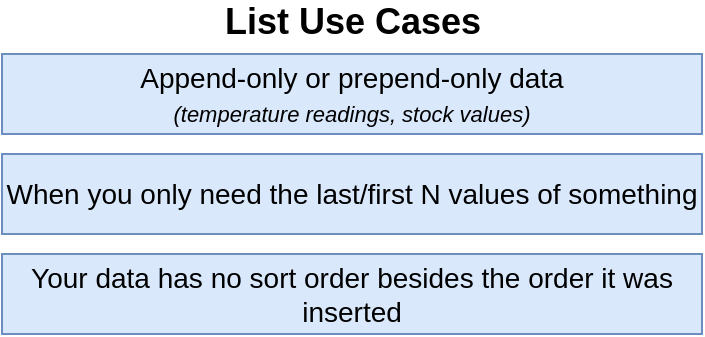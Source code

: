 <mxfile version="26.1.1" pages="11">
  <diagram id="LGo__eMA0ZqHdpPLlV3n" name="01 - use">
    <mxGraphModel dx="394" dy="243" grid="1" gridSize="10" guides="1" tooltips="1" connect="1" arrows="1" fold="1" page="1" pageScale="1" pageWidth="1920" pageHeight="1200" math="0" shadow="0">
      <root>
        <mxCell id="0" />
        <mxCell id="1" parent="0" />
        <mxCell id="iYs6-xR08C2GCvpErkp2-1" value="Append-only or prepend-only data &lt;br&gt;&lt;i&gt;&lt;font style=&quot;font-size: 11px&quot;&gt;(temperature readings, stock values)&lt;/font&gt;&lt;/i&gt;" style="rounded=0;whiteSpace=wrap;html=1;fontSize=14;fillColor=#dae8fc;strokeColor=#6c8ebf;" vertex="1" parent="1">
          <mxGeometry x="690" y="410" width="350" height="40" as="geometry" />
        </mxCell>
        <mxCell id="iYs6-xR08C2GCvpErkp2-2" value="List Use Cases" style="text;html=1;strokeColor=none;fillColor=none;align=center;verticalAlign=middle;whiteSpace=wrap;rounded=0;fontStyle=1;fontSize=18;" vertex="1" parent="1">
          <mxGeometry x="772.5" y="384" width="185" height="20" as="geometry" />
        </mxCell>
        <mxCell id="iYs6-xR08C2GCvpErkp2-3" value="When you only need the last/first N values of something" style="rounded=0;whiteSpace=wrap;html=1;fontSize=14;fillColor=#dae8fc;strokeColor=#6c8ebf;" vertex="1" parent="1">
          <mxGeometry x="690" y="460" width="350" height="40" as="geometry" />
        </mxCell>
        <mxCell id="iYs6-xR08C2GCvpErkp2-4" value="Your data has no sort order besides the order it was inserted" style="rounded=0;whiteSpace=wrap;html=1;fontSize=14;fillColor=#dae8fc;strokeColor=#6c8ebf;" vertex="1" parent="1">
          <mxGeometry x="690" y="510" width="350" height="40" as="geometry" />
        </mxCell>
      </root>
    </mxGraphModel>
  </diagram>
  <diagram name="02 - use" id="zG7-75KoNKosYHQ87K3F">
    <mxGraphModel dx="418" dy="258" grid="1" gridSize="10" guides="1" tooltips="1" connect="1" arrows="1" fold="1" page="1" pageScale="1" pageWidth="1920" pageHeight="1200" math="0" shadow="0">
      <root>
        <mxCell id="9QiqP3JAuwcAWzraXRwE-0" />
        <mxCell id="9QiqP3JAuwcAWzraXRwE-1" parent="9QiqP3JAuwcAWzraXRwE-0" />
        <mxCell id="9QiqP3JAuwcAWzraXRwE-2" value="You need to apply some filtering criteria" style="rounded=0;whiteSpace=wrap;html=1;fontSize=14;fillColor=#fff2cc;strokeColor=#d6b656;" vertex="1" parent="9QiqP3JAuwcAWzraXRwE-1">
          <mxGeometry x="690" y="410" width="350" height="40" as="geometry" />
        </mxCell>
        <mxCell id="9QiqP3JAuwcAWzraXRwE-3" value="Don&#39;t use lists if you have many items AND..." style="text;html=1;strokeColor=none;fillColor=none;align=center;verticalAlign=middle;whiteSpace=wrap;rounded=0;fontStyle=1;fontSize=18;" vertex="1" parent="9QiqP3JAuwcAWzraXRwE-1">
          <mxGeometry x="751.25" y="373" width="227.5" height="20" as="geometry" />
        </mxCell>
        <mxCell id="9QiqP3JAuwcAWzraXRwE-4" value="Your data is sorted by some attribute" style="rounded=0;whiteSpace=wrap;html=1;fontSize=14;fillColor=#fff2cc;strokeColor=#d6b656;" vertex="1" parent="9QiqP3JAuwcAWzraXRwE-1">
          <mxGeometry x="690" y="460" width="350" height="40" as="geometry" />
        </mxCell>
      </root>
    </mxGraphModel>
  </diagram>
  <diagram id="refRmUV7r5mQuordnTNv" name="03 - tips">
    <mxGraphModel dx="1434" dy="780" grid="1" gridSize="10" guides="1" tooltips="1" connect="1" arrows="1" fold="1" page="1" pageScale="1" pageWidth="1920" pageHeight="1200" math="0" shadow="0">
      <root>
        <mxCell id="6mZnDqx2jlm0-w7kUcI3-0" />
        <mxCell id="6mZnDqx2jlm0-w7kUcI3-1" parent="6mZnDqx2jlm0-w7kUcI3-0" />
        <mxCell id="6mZnDqx2jlm0-w7kUcI3-7" value="Redis" style="rounded=0;whiteSpace=wrap;html=1;shadow=1;fontSize=14;align=center;fillColor=#dae8fc;strokeColor=#6c8ebf;" parent="6mZnDqx2jlm0-w7kUcI3-1" vertex="1">
          <mxGeometry x="840" y="380" width="240" height="20" as="geometry" />
        </mxCell>
        <mxCell id="6mZnDqx2jlm0-w7kUcI3-8" value="" style="rounded=0;whiteSpace=wrap;html=1;shadow=1;fontSize=14;align=center;fillColor=#dae8fc;strokeColor=#6c8ebf;" parent="6mZnDqx2jlm0-w7kUcI3-1" vertex="1">
          <mxGeometry x="840" y="400" width="240" height="230" as="geometry" />
        </mxCell>
        <mxCell id="6mZnDqx2jlm0-w7kUcI3-9" style="edgeStyle=orthogonalEdgeStyle;rounded=0;orthogonalLoop=1;jettySize=auto;html=1;exitX=1;exitY=0.5;exitDx=0;exitDy=0;fontSize=11;" parent="6mZnDqx2jlm0-w7kUcI3-1" source="6mZnDqx2jlm0-w7kUcI3-10" edge="1">
          <mxGeometry relative="1" as="geometry">
            <mxPoint x="930.0" y="434.984" as="targetPoint" />
          </mxGeometry>
        </mxCell>
        <mxCell id="6mZnDqx2jlm0-w7kUcI3-10" value="reviews" style="rounded=0;whiteSpace=wrap;html=1;fontSize=9;" parent="6mZnDqx2jlm0-w7kUcI3-1" vertex="1">
          <mxGeometry x="850" y="425" width="60" height="20" as="geometry" />
        </mxCell>
        <mxCell id="6mZnDqx2jlm0-w7kUcI3-11" value="" style="rounded=0;whiteSpace=wrap;html=1;fontSize=9;align=center;fontStyle=2;fillColor=#f5f5f5;strokeColor=#666666;fontColor=#333333;" parent="6mZnDqx2jlm0-w7kUcI3-1" vertex="1">
          <mxGeometry x="930" y="425" width="140" height="45" as="geometry" />
        </mxCell>
        <mxCell id="6mZnDqx2jlm0-w7kUcI3-14" value="List" style="rounded=0;whiteSpace=wrap;html=1;fillColor=#ffe6cc;strokeColor=#d79b00;fontStyle=2;fontSize=8;" parent="6mZnDqx2jlm0-w7kUcI3-1" vertex="1">
          <mxGeometry x="930" y="410" width="140" height="15" as="geometry" />
        </mxCell>
        <mxCell id="6mZnDqx2jlm0-w7kUcI3-22" value="a1" style="rounded=0;whiteSpace=wrap;html=1;fontSize=7;fillColor=#fff2cc;strokeColor=#d6b656;" parent="6mZnDqx2jlm0-w7kUcI3-1" vertex="1">
          <mxGeometry x="1030" y="435" width="25" height="25" as="geometry" />
        </mxCell>
        <mxCell id="6mZnDqx2jlm0-w7kUcI3-25" value="b2" style="rounded=0;whiteSpace=wrap;html=1;fontSize=7;fillColor=#fff2cc;strokeColor=#d6b656;" parent="6mZnDqx2jlm0-w7kUcI3-1" vertex="1">
          <mxGeometry x="1004" y="435" width="25" height="25" as="geometry" />
        </mxCell>
        <mxCell id="6mZnDqx2jlm0-w7kUcI3-31" style="edgeStyle=orthogonalEdgeStyle;rounded=0;orthogonalLoop=1;jettySize=auto;html=1;exitX=1;exitY=0.5;exitDx=0;exitDy=0;fontSize=11;" parent="6mZnDqx2jlm0-w7kUcI3-1" source="6mZnDqx2jlm0-w7kUcI3-32" edge="1">
          <mxGeometry relative="1" as="geometry">
            <mxPoint x="910.0" y="514.984" as="targetPoint" />
          </mxGeometry>
        </mxCell>
        <mxCell id="6mZnDqx2jlm0-w7kUcI3-32" value="books:a1" style="rounded=0;whiteSpace=wrap;html=1;fontSize=7;" parent="6mZnDqx2jlm0-w7kUcI3-1" vertex="1">
          <mxGeometry x="850" y="505" width="40" height="20" as="geometry" />
        </mxCell>
        <mxCell id="6mZnDqx2jlm0-w7kUcI3-33" value="key" style="rounded=0;whiteSpace=wrap;html=1;fontSize=9;align=center;fontStyle=2;fillColor=#f5f5f5;strokeColor=#666666;fontColor=#333333;" parent="6mZnDqx2jlm0-w7kUcI3-1" vertex="1">
          <mxGeometry x="910" y="505" width="40" height="15" as="geometry" />
        </mxCell>
        <mxCell id="6mZnDqx2jlm0-w7kUcI3-34" value="value" style="rounded=0;whiteSpace=wrap;html=1;fontSize=9;align=center;fontStyle=2;fillColor=#f5f5f5;strokeColor=#666666;fontColor=#333333;" parent="6mZnDqx2jlm0-w7kUcI3-1" vertex="1">
          <mxGeometry x="950" y="505" width="60" height="15" as="geometry" />
        </mxCell>
        <mxCell id="6mZnDqx2jlm0-w7kUcI3-37" value="title" style="rounded=0;whiteSpace=wrap;html=1;fontSize=8;" parent="6mZnDqx2jlm0-w7kUcI3-1" vertex="1">
          <mxGeometry x="910" y="520" width="40" height="25" as="geometry" />
        </mxCell>
        <mxCell id="6mZnDqx2jlm0-w7kUcI3-38" value="Good Book" style="rounded=0;whiteSpace=wrap;html=1;fontSize=10;" parent="6mZnDqx2jlm0-w7kUcI3-1" vertex="1">
          <mxGeometry x="950" y="520" width="60" height="25" as="geometry" />
        </mxCell>
        <mxCell id="6mZnDqx2jlm0-w7kUcI3-39" style="edgeStyle=orthogonalEdgeStyle;rounded=0;orthogonalLoop=1;jettySize=auto;html=1;exitX=1;exitY=0.5;exitDx=0;exitDy=0;fontSize=11;" parent="6mZnDqx2jlm0-w7kUcI3-1" source="6mZnDqx2jlm0-w7kUcI3-40" edge="1">
          <mxGeometry relative="1" as="geometry">
            <mxPoint x="910.0" y="584.984" as="targetPoint" />
          </mxGeometry>
        </mxCell>
        <mxCell id="6mZnDqx2jlm0-w7kUcI3-40" value="books:b2" style="rounded=0;whiteSpace=wrap;html=1;fontSize=7;" parent="6mZnDqx2jlm0-w7kUcI3-1" vertex="1">
          <mxGeometry x="850" y="575" width="40" height="20" as="geometry" />
        </mxCell>
        <mxCell id="6mZnDqx2jlm0-w7kUcI3-41" value="key" style="rounded=0;whiteSpace=wrap;html=1;fontSize=9;align=center;fontStyle=2;fillColor=#f5f5f5;strokeColor=#666666;fontColor=#333333;" parent="6mZnDqx2jlm0-w7kUcI3-1" vertex="1">
          <mxGeometry x="910" y="575" width="40" height="15" as="geometry" />
        </mxCell>
        <mxCell id="6mZnDqx2jlm0-w7kUcI3-42" value="value" style="rounded=0;whiteSpace=wrap;html=1;fontSize=9;align=center;fontStyle=2;fillColor=#f5f5f5;strokeColor=#666666;fontColor=#333333;" parent="6mZnDqx2jlm0-w7kUcI3-1" vertex="1">
          <mxGeometry x="950" y="575" width="60" height="15" as="geometry" />
        </mxCell>
        <mxCell id="6mZnDqx2jlm0-w7kUcI3-45" value="title" style="rounded=0;whiteSpace=wrap;html=1;fontSize=8;" parent="6mZnDqx2jlm0-w7kUcI3-1" vertex="1">
          <mxGeometry x="910" y="590" width="40" height="25" as="geometry" />
        </mxCell>
        <mxCell id="6mZnDqx2jlm0-w7kUcI3-46" value="Bad Book" style="rounded=0;whiteSpace=wrap;html=1;fontSize=10;" parent="6mZnDqx2jlm0-w7kUcI3-1" vertex="1">
          <mxGeometry x="950" y="590" width="60" height="25" as="geometry" />
        </mxCell>
        <mxCell id="6mZnDqx2jlm0-w7kUcI3-47" value="Hash" style="rounded=0;whiteSpace=wrap;html=1;fillColor=#ffe6cc;strokeColor=#d79b00;fontStyle=2;fontSize=8;" parent="6mZnDqx2jlm0-w7kUcI3-1" vertex="1">
          <mxGeometry x="910" y="490" width="100" height="15" as="geometry" />
        </mxCell>
        <mxCell id="6mZnDqx2jlm0-w7kUcI3-48" value="Hash" style="rounded=0;whiteSpace=wrap;html=1;fillColor=#ffe6cc;strokeColor=#d79b00;fontStyle=2;fontSize=8;" parent="6mZnDqx2jlm0-w7kUcI3-1" vertex="1">
          <mxGeometry x="910" y="560" width="100" height="15" as="geometry" />
        </mxCell>
        <mxCell id="6mZnDqx2jlm0-w7kUcI3-49" value="Need to get the titles of the 2 most recently reviewed books" style="rounded=0;whiteSpace=wrap;html=1;fontSize=13;fillColor=#f8cecc;strokeColor=#b85450;" parent="6mZnDqx2jlm0-w7kUcI3-1" vertex="1">
          <mxGeometry x="1100" y="465" width="180" height="80" as="geometry" />
        </mxCell>
        <mxCell id="6mZnDqx2jlm0-w7kUcI3-50" value="Book Reviewing Platform" style="rounded=0;whiteSpace=wrap;html=1;fontSize=13;fillColor=#f8cecc;strokeColor=#b85450;fontStyle=3" parent="6mZnDqx2jlm0-w7kUcI3-1" vertex="1">
          <mxGeometry x="1100" y="445" width="180" height="20" as="geometry" />
        </mxCell>
        <mxCell id="vBgpjcaGXz14p2oR5thF-0" value="qm5" style="rounded=0;whiteSpace=wrap;html=1;fontSize=7;" vertex="1" parent="6mZnDqx2jlm0-w7kUcI3-1">
          <mxGeometry x="979" y="435" width="25" height="25" as="geometry" />
        </mxCell>
        <mxCell id="vBgpjcaGXz14p2oR5thF-1" value="ja9" style="rounded=0;whiteSpace=wrap;html=1;fontSize=7;" vertex="1" parent="6mZnDqx2jlm0-w7kUcI3-1">
          <mxGeometry x="953" y="435" width="25" height="25" as="geometry" />
        </mxCell>
      </root>
    </mxGraphModel>
  </diagram>
  <diagram name="04 - temps" id="xKuvbsP5he7IBmMTDVnw">
    <mxGraphModel dx="440" dy="271" grid="1" gridSize="10" guides="1" tooltips="1" connect="1" arrows="1" fold="1" page="1" pageScale="1" pageWidth="1920" pageHeight="1200" math="0" shadow="0">
      <root>
        <mxCell id="F9VueijCPZA_dbqAzhyk-0" />
        <mxCell id="F9VueijCPZA_dbqAzhyk-1" parent="F9VueijCPZA_dbqAzhyk-0" />
        <mxCell id="F9VueijCPZA_dbqAzhyk-27" value="Record the temperature, but the time between readings is variable" style="rounded=0;whiteSpace=wrap;html=1;fontSize=13;fillColor=#f8cecc;strokeColor=#b85450;" vertex="1" parent="F9VueijCPZA_dbqAzhyk-1">
          <mxGeometry x="950" y="540" width="180" height="80" as="geometry" />
        </mxCell>
        <mxCell id="F9VueijCPZA_dbqAzhyk-28" value="Temperature Station" style="rounded=0;whiteSpace=wrap;html=1;fontSize=13;fillColor=#f8cecc;strokeColor=#b85450;fontStyle=3" vertex="1" parent="F9VueijCPZA_dbqAzhyk-1">
          <mxGeometry x="950" y="520" width="180" height="20" as="geometry" />
        </mxCell>
        <mxCell id="F9VueijCPZA_dbqAzhyk-29" value="Redis" style="rounded=0;whiteSpace=wrap;html=1;shadow=1;fontSize=14;align=center;fillColor=#dae8fc;strokeColor=#6c8ebf;" vertex="1" parent="F9VueijCPZA_dbqAzhyk-1">
          <mxGeometry x="840" y="390" width="400" height="20" as="geometry" />
        </mxCell>
        <mxCell id="F9VueijCPZA_dbqAzhyk-30" value="" style="rounded=0;whiteSpace=wrap;html=1;shadow=1;fontSize=14;align=center;fillColor=#dae8fc;strokeColor=#6c8ebf;" vertex="1" parent="F9VueijCPZA_dbqAzhyk-1">
          <mxGeometry x="840" y="410" width="400" height="90" as="geometry" />
        </mxCell>
        <mxCell id="F9VueijCPZA_dbqAzhyk-31" style="edgeStyle=orthogonalEdgeStyle;rounded=0;orthogonalLoop=1;jettySize=auto;html=1;exitX=1;exitY=0.5;exitDx=0;exitDy=0;fontSize=11;" edge="1" parent="F9VueijCPZA_dbqAzhyk-1" source="F9VueijCPZA_dbqAzhyk-32">
          <mxGeometry relative="1" as="geometry">
            <mxPoint x="910.0" y="444.984" as="targetPoint" />
          </mxGeometry>
        </mxCell>
        <mxCell id="F9VueijCPZA_dbqAzhyk-32" value="temps" style="rounded=0;whiteSpace=wrap;html=1;fontSize=9;" vertex="1" parent="F9VueijCPZA_dbqAzhyk-1">
          <mxGeometry x="850" y="435" width="40" height="20" as="geometry" />
        </mxCell>
        <mxCell id="F9VueijCPZA_dbqAzhyk-33" value="" style="rounded=0;whiteSpace=wrap;html=1;fontSize=9;align=center;fontStyle=2;fillColor=#f5f5f5;strokeColor=#666666;fontColor=#333333;" vertex="1" parent="F9VueijCPZA_dbqAzhyk-1">
          <mxGeometry x="910" y="435" width="320" height="55" as="geometry" />
        </mxCell>
        <mxCell id="F9VueijCPZA_dbqAzhyk-35" value="25" style="rounded=0;whiteSpace=wrap;html=1;fontSize=9;" vertex="1" parent="F9VueijCPZA_dbqAzhyk-1">
          <mxGeometry x="920" y="445" width="40" height="25" as="geometry" />
        </mxCell>
        <mxCell id="F9VueijCPZA_dbqAzhyk-36" value="List" style="rounded=0;whiteSpace=wrap;html=1;fillColor=#ffe6cc;strokeColor=#d79b00;fontStyle=2;fontSize=8;" vertex="1" parent="F9VueijCPZA_dbqAzhyk-1">
          <mxGeometry x="910" y="420" width="320" height="15" as="geometry" />
        </mxCell>
        <mxCell id="F9VueijCPZA_dbqAzhyk-39" value="21" style="rounded=0;whiteSpace=wrap;html=1;fontSize=9;" vertex="1" parent="F9VueijCPZA_dbqAzhyk-1">
          <mxGeometry x="985" y="445" width="40" height="25" as="geometry" />
        </mxCell>
        <mxCell id="F9VueijCPZA_dbqAzhyk-42" value="23" style="rounded=0;whiteSpace=wrap;html=1;fontSize=9;" vertex="1" parent="F9VueijCPZA_dbqAzhyk-1">
          <mxGeometry x="1050" y="445" width="40" height="25" as="geometry" />
        </mxCell>
        <mxCell id="F9VueijCPZA_dbqAzhyk-44" value="26" style="rounded=0;whiteSpace=wrap;html=1;fontSize=9;" vertex="1" parent="F9VueijCPZA_dbqAzhyk-1">
          <mxGeometry x="1180" y="445" width="40" height="25" as="geometry" />
        </mxCell>
        <mxCell id="F9VueijCPZA_dbqAzhyk-47" value="24" style="rounded=0;whiteSpace=wrap;html=1;fontSize=9;" vertex="1" parent="F9VueijCPZA_dbqAzhyk-1">
          <mxGeometry x="1115" y="445" width="40" height="25" as="geometry" />
        </mxCell>
        <mxCell id="F9VueijCPZA_dbqAzhyk-48" value="&lt;i style=&quot;font-size: 7px&quot;&gt;4AM&lt;/i&gt;" style="text;html=1;strokeColor=none;fillColor=none;align=center;verticalAlign=middle;whiteSpace=wrap;rounded=0;fontSize=7;" vertex="1" parent="F9VueijCPZA_dbqAzhyk-1">
          <mxGeometry x="1180" y="470" width="40" height="20" as="geometry" />
        </mxCell>
        <mxCell id="F9VueijCPZA_dbqAzhyk-49" value="&lt;i style=&quot;font-size: 7px&quot;&gt;8AM&lt;/i&gt;" style="text;html=1;strokeColor=none;fillColor=none;align=center;verticalAlign=middle;whiteSpace=wrap;rounded=0;fontSize=7;" vertex="1" parent="F9VueijCPZA_dbqAzhyk-1">
          <mxGeometry x="1115" y="470" width="40" height="20" as="geometry" />
        </mxCell>
        <mxCell id="F9VueijCPZA_dbqAzhyk-50" value="&lt;i&gt;11AM&lt;/i&gt;" style="text;html=1;strokeColor=none;fillColor=none;align=center;verticalAlign=middle;whiteSpace=wrap;rounded=0;fontSize=7;" vertex="1" parent="F9VueijCPZA_dbqAzhyk-1">
          <mxGeometry x="1050" y="470" width="40" height="20" as="geometry" />
        </mxCell>
        <mxCell id="F9VueijCPZA_dbqAzhyk-51" value="&lt;i style=&quot;font-size: 7px&quot;&gt;Temp. &lt;br&gt;3 days ago&lt;/i&gt;" style="text;html=1;strokeColor=none;fillColor=none;align=center;verticalAlign=middle;whiteSpace=wrap;rounded=0;fontSize=7;" vertex="1" parent="F9VueijCPZA_dbqAzhyk-1">
          <mxGeometry x="985" y="470" width="40" height="20" as="geometry" />
        </mxCell>
        <mxCell id="F9VueijCPZA_dbqAzhyk-52" value="&lt;i style=&quot;font-size: 7px&quot;&gt;Temp. &lt;br&gt;4 days ago&lt;/i&gt;" style="text;html=1;strokeColor=none;fillColor=none;align=center;verticalAlign=middle;whiteSpace=wrap;rounded=0;fontSize=7;" vertex="1" parent="F9VueijCPZA_dbqAzhyk-1">
          <mxGeometry x="920" y="470" width="40" height="20" as="geometry" />
        </mxCell>
      </root>
    </mxGraphModel>
  </diagram>
  <diagram name="05 - temps" id="u9kqQn3RlM2mQVPYLRDw">
    <mxGraphModel dx="403" dy="249" grid="1" gridSize="10" guides="1" tooltips="1" connect="1" arrows="1" fold="1" page="1" pageScale="1" pageWidth="1920" pageHeight="1200" math="0" shadow="0">
      <root>
        <mxCell id="xFFUrmaX8FeBTj8kYNWl-0" />
        <mxCell id="xFFUrmaX8FeBTj8kYNWl-1" parent="xFFUrmaX8FeBTj8kYNWl-0" />
        <mxCell id="xFFUrmaX8FeBTj8kYNWl-2" value="Record the temperature, but the time between readings is variable" style="rounded=0;whiteSpace=wrap;html=1;fontSize=13;fillColor=#f8cecc;strokeColor=#b85450;" vertex="1" parent="xFFUrmaX8FeBTj8kYNWl-1">
          <mxGeometry x="940" y="540" width="200" height="60" as="geometry" />
        </mxCell>
        <mxCell id="xFFUrmaX8FeBTj8kYNWl-3" value="Temperature Station" style="rounded=0;whiteSpace=wrap;html=1;fontSize=13;fillColor=#f8cecc;strokeColor=#b85450;fontStyle=3" vertex="1" parent="xFFUrmaX8FeBTj8kYNWl-1">
          <mxGeometry x="940" y="520" width="200" height="20" as="geometry" />
        </mxCell>
        <mxCell id="xFFUrmaX8FeBTj8kYNWl-4" value="Redis" style="rounded=0;whiteSpace=wrap;html=1;shadow=1;fontSize=14;align=center;fillColor=#dae8fc;strokeColor=#6c8ebf;" vertex="1" parent="xFFUrmaX8FeBTj8kYNWl-1">
          <mxGeometry x="840" y="390" width="400" height="20" as="geometry" />
        </mxCell>
        <mxCell id="xFFUrmaX8FeBTj8kYNWl-5" value="" style="rounded=0;whiteSpace=wrap;html=1;shadow=1;fontSize=14;align=center;fillColor=#dae8fc;strokeColor=#6c8ebf;" vertex="1" parent="xFFUrmaX8FeBTj8kYNWl-1">
          <mxGeometry x="840" y="410" width="400" height="90" as="geometry" />
        </mxCell>
        <mxCell id="xFFUrmaX8FeBTj8kYNWl-6" style="edgeStyle=orthogonalEdgeStyle;rounded=0;orthogonalLoop=1;jettySize=auto;html=1;exitX=1;exitY=0.5;exitDx=0;exitDy=0;fontSize=11;" edge="1" parent="xFFUrmaX8FeBTj8kYNWl-1" source="xFFUrmaX8FeBTj8kYNWl-7">
          <mxGeometry relative="1" as="geometry">
            <mxPoint x="910.0" y="444.984" as="targetPoint" />
          </mxGeometry>
        </mxCell>
        <mxCell id="xFFUrmaX8FeBTj8kYNWl-7" value="temps" style="rounded=0;whiteSpace=wrap;html=1;fontSize=9;" vertex="1" parent="xFFUrmaX8FeBTj8kYNWl-1">
          <mxGeometry x="850" y="435" width="40" height="20" as="geometry" />
        </mxCell>
        <mxCell id="xFFUrmaX8FeBTj8kYNWl-8" value="" style="rounded=0;whiteSpace=wrap;html=1;fontSize=9;align=center;fontStyle=2;fillColor=#f5f5f5;strokeColor=#666666;fontColor=#333333;" vertex="1" parent="xFFUrmaX8FeBTj8kYNWl-1">
          <mxGeometry x="910" y="431" width="320" height="65" as="geometry" />
        </mxCell>
        <mxCell id="xFFUrmaX8FeBTj8kYNWl-9" value="25:10325996:New York" style="rounded=0;whiteSpace=wrap;html=1;fontSize=9;" vertex="1" parent="xFFUrmaX8FeBTj8kYNWl-1">
          <mxGeometry x="920" y="442.5" width="90" height="25" as="geometry" />
        </mxCell>
        <mxCell id="xFFUrmaX8FeBTj8kYNWl-10" value="List" style="rounded=0;whiteSpace=wrap;html=1;fillColor=#ffe6cc;strokeColor=#d79b00;fontStyle=2;fontSize=8;" vertex="1" parent="xFFUrmaX8FeBTj8kYNWl-1">
          <mxGeometry x="910" y="416" width="320" height="15" as="geometry" />
        </mxCell>
        <mxCell id="xFFUrmaX8FeBTj8kYNWl-20" value="25C at timestamp 10325996&amp;nbsp;" style="text;html=1;strokeColor=none;fillColor=none;align=center;verticalAlign=middle;whiteSpace=wrap;rounded=0;fontSize=9;fontStyle=2" vertex="1" parent="xFFUrmaX8FeBTj8kYNWl-1">
          <mxGeometry x="927.5" y="470" width="75" height="20" as="geometry" />
        </mxCell>
        <mxCell id="xFFUrmaX8FeBTj8kYNWl-21" value="30:12325996" style="rounded=0;whiteSpace=wrap;html=1;fontSize=9;" vertex="1" parent="xFFUrmaX8FeBTj8kYNWl-1">
          <mxGeometry x="1025" y="442.5" width="90" height="25" as="geometry" />
        </mxCell>
        <mxCell id="xFFUrmaX8FeBTj8kYNWl-22" value="30C at timestamp 12325996&amp;nbsp;" style="text;html=1;strokeColor=none;fillColor=none;align=center;verticalAlign=middle;whiteSpace=wrap;rounded=0;fontSize=9;fontStyle=2" vertex="1" parent="xFFUrmaX8FeBTj8kYNWl-1">
          <mxGeometry x="1032.5" y="470" width="75" height="20" as="geometry" />
        </mxCell>
        <mxCell id="xFFUrmaX8FeBTj8kYNWl-23" value="30:13325996" style="rounded=0;whiteSpace=wrap;html=1;fontSize=9;" vertex="1" parent="xFFUrmaX8FeBTj8kYNWl-1">
          <mxGeometry x="1130" y="442.5" width="90" height="25" as="geometry" />
        </mxCell>
        <mxCell id="xFFUrmaX8FeBTj8kYNWl-24" value="32C at timestamp 13325996&amp;nbsp;" style="text;html=1;strokeColor=none;fillColor=none;align=center;verticalAlign=middle;whiteSpace=wrap;rounded=0;fontSize=9;fontStyle=2" vertex="1" parent="xFFUrmaX8FeBTj8kYNWl-1">
          <mxGeometry x="1137.5" y="470" width="75" height="20" as="geometry" />
        </mxCell>
      </root>
    </mxGraphModel>
  </diagram>
  <diagram id="dkJ1SrxKw6V-cPcgug46" name="06 - bids">
    <mxGraphModel dx="471" dy="290" grid="1" gridSize="10" guides="1" tooltips="1" connect="1" arrows="1" fold="1" page="1" pageScale="1" pageWidth="1920" pageHeight="1200" math="0" shadow="0">
      <root>
        <mxCell id="IhiBtwv2h4Q6OkMLXOlY-0" />
        <mxCell id="IhiBtwv2h4Q6OkMLXOlY-1" parent="IhiBtwv2h4Q6OkMLXOlY-0" />
        <mxCell id="5BwPMoGgCVFFCw1_Tm1I-2" value="Redis" style="rounded=0;whiteSpace=wrap;html=1;shadow=1;fontSize=14;align=center;fillColor=#dae8fc;strokeColor=#6c8ebf;" vertex="1" parent="IhiBtwv2h4Q6OkMLXOlY-1">
          <mxGeometry x="830" y="390" width="410" height="20" as="geometry" />
        </mxCell>
        <mxCell id="5BwPMoGgCVFFCw1_Tm1I-3" value="" style="rounded=0;whiteSpace=wrap;html=1;shadow=1;fontSize=14;align=center;fillColor=#dae8fc;strokeColor=#6c8ebf;" vertex="1" parent="IhiBtwv2h4Q6OkMLXOlY-1">
          <mxGeometry x="830" y="410" width="410" height="90" as="geometry" />
        </mxCell>
        <mxCell id="5BwPMoGgCVFFCw1_Tm1I-4" style="edgeStyle=orthogonalEdgeStyle;rounded=0;orthogonalLoop=1;jettySize=auto;html=1;exitX=1;exitY=0.5;exitDx=0;exitDy=0;fontSize=11;" edge="1" parent="IhiBtwv2h4Q6OkMLXOlY-1" source="5BwPMoGgCVFFCw1_Tm1I-5">
          <mxGeometry relative="1" as="geometry">
            <mxPoint x="910.0" y="444.984" as="targetPoint" />
          </mxGeometry>
        </mxCell>
        <mxCell id="5BwPMoGgCVFFCw1_Tm1I-5" value="history#a1" style="rounded=0;whiteSpace=wrap;html=1;fontSize=9;" vertex="1" parent="IhiBtwv2h4Q6OkMLXOlY-1">
          <mxGeometry x="840" y="435" width="50" height="20" as="geometry" />
        </mxCell>
        <mxCell id="5BwPMoGgCVFFCw1_Tm1I-6" value="" style="rounded=0;whiteSpace=wrap;html=1;fontSize=9;align=center;fontStyle=2;fillColor=#f5f5f5;strokeColor=#666666;fontColor=#333333;" vertex="1" parent="IhiBtwv2h4Q6OkMLXOlY-1">
          <mxGeometry x="910" y="431" width="320" height="65" as="geometry" />
        </mxCell>
        <mxCell id="5BwPMoGgCVFFCw1_Tm1I-7" value="&#39;25&#39; : &#39;10325996&#39;" style="rounded=0;whiteSpace=wrap;html=1;fontSize=9;" vertex="1" parent="IhiBtwv2h4Q6OkMLXOlY-1">
          <mxGeometry x="920" y="442.5" width="90" height="25" as="geometry" />
        </mxCell>
        <mxCell id="5BwPMoGgCVFFCw1_Tm1I-8" value="List" style="rounded=0;whiteSpace=wrap;html=1;fillColor=#ffe6cc;strokeColor=#d79b00;fontStyle=2;fontSize=8;" vertex="1" parent="IhiBtwv2h4Q6OkMLXOlY-1">
          <mxGeometry x="910" y="416" width="320" height="15" as="geometry" />
        </mxCell>
        <mxCell id="5BwPMoGgCVFFCw1_Tm1I-9" value="$25 bid at 10325996&amp;nbsp;" style="text;html=1;strokeColor=none;fillColor=none;align=center;verticalAlign=middle;whiteSpace=wrap;rounded=0;fontSize=9;fontStyle=2" vertex="1" parent="IhiBtwv2h4Q6OkMLXOlY-1">
          <mxGeometry x="927.5" y="470" width="75" height="20" as="geometry" />
        </mxCell>
        <mxCell id="5BwPMoGgCVFFCw1_Tm1I-10" value="30:12325996" style="rounded=0;whiteSpace=wrap;html=1;fontSize=9;" vertex="1" parent="IhiBtwv2h4Q6OkMLXOlY-1">
          <mxGeometry x="1025" y="442.5" width="90" height="25" as="geometry" />
        </mxCell>
        <mxCell id="5BwPMoGgCVFFCw1_Tm1I-11" value="$30 bid at 12325996&amp;nbsp;" style="text;html=1;strokeColor=none;fillColor=none;align=center;verticalAlign=middle;whiteSpace=wrap;rounded=0;fontSize=9;fontStyle=2" vertex="1" parent="IhiBtwv2h4Q6OkMLXOlY-1">
          <mxGeometry x="1032.5" y="470" width="75" height="20" as="geometry" />
        </mxCell>
        <mxCell id="5BwPMoGgCVFFCw1_Tm1I-12" value="40:13325996" style="rounded=0;whiteSpace=wrap;html=1;fontSize=9;" vertex="1" parent="IhiBtwv2h4Q6OkMLXOlY-1">
          <mxGeometry x="1130" y="442.5" width="90" height="25" as="geometry" />
        </mxCell>
        <mxCell id="5BwPMoGgCVFFCw1_Tm1I-13" value="$40 bid at 13325996&amp;nbsp;" style="text;html=1;strokeColor=none;fillColor=none;align=center;verticalAlign=middle;whiteSpace=wrap;rounded=0;fontSize=9;fontStyle=2" vertex="1" parent="IhiBtwv2h4Q6OkMLXOlY-1">
          <mxGeometry x="1137.5" y="470" width="75" height="20" as="geometry" />
        </mxCell>
      </root>
    </mxGraphModel>
  </diagram>
  <diagram id="pgdM_ZW8rO7SsUkZhm3s" name="07 - funcs">
    <mxGraphModel dx="471" dy="290" grid="1" gridSize="10" guides="1" tooltips="1" connect="1" arrows="1" fold="1" page="1" pageScale="1" pageWidth="1920" pageHeight="1200" math="0" shadow="0">
      <root>
        <mxCell id="M36E-xMKbIQGiuNTJasx-0" />
        <mxCell id="M36E-xMKbIQGiuNTJasx-1" parent="M36E-xMKbIQGiuNTJasx-0" />
        <mxCell id="JvuASL5HO53ntbIQ9PKq-0" value="bids.ts" style="rounded=0;whiteSpace=wrap;html=1;shadow=1;fontSize=14;align=center;fillColor=#dae8fc;strokeColor=#6c8ebf;fontStyle=1" vertex="1" parent="M36E-xMKbIQGiuNTJasx-1">
          <mxGeometry x="755" y="450" width="385" height="20" as="geometry" />
        </mxCell>
        <mxCell id="JvuASL5HO53ntbIQ9PKq-1" value="" style="rounded=0;whiteSpace=wrap;html=1;shadow=1;fontSize=14;align=center;fillColor=#dae8fc;strokeColor=#6c8ebf;" vertex="1" parent="M36E-xMKbIQGiuNTJasx-1">
          <mxGeometry x="755" y="470" width="385" height="200" as="geometry" />
        </mxCell>
        <mxCell id="JvuASL5HO53ntbIQ9PKq-5" style="edgeStyle=orthogonalEdgeStyle;rounded=0;orthogonalLoop=1;jettySize=auto;html=1;exitX=1;exitY=0.5;exitDx=0;exitDy=0;fontSize=15;" edge="1" parent="M36E-xMKbIQGiuNTJasx-1" source="JvuASL5HO53ntbIQ9PKq-3" target="JvuASL5HO53ntbIQ9PKq-4">
          <mxGeometry relative="1" as="geometry" />
        </mxCell>
        <mxCell id="JvuASL5HO53ntbIQ9PKq-3" value="createBid()" style="rounded=0;whiteSpace=wrap;html=1;fontSize=15;" vertex="1" parent="M36E-xMKbIQGiuNTJasx-1">
          <mxGeometry x="770" y="490" width="120" height="40" as="geometry" />
        </mxCell>
        <mxCell id="JvuASL5HO53ntbIQ9PKq-4" value="Adds a new record into the bid history list" style="rounded=0;whiteSpace=wrap;html=1;fontSize=15;" vertex="1" parent="M36E-xMKbIQGiuNTJasx-1">
          <mxGeometry x="920" y="490" width="210" height="40" as="geometry" />
        </mxCell>
        <mxCell id="JvuASL5HO53ntbIQ9PKq-6" style="edgeStyle=orthogonalEdgeStyle;rounded=0;orthogonalLoop=1;jettySize=auto;html=1;exitX=1;exitY=0.5;exitDx=0;exitDy=0;fontSize=15;" edge="1" parent="M36E-xMKbIQGiuNTJasx-1" source="JvuASL5HO53ntbIQ9PKq-7" target="JvuASL5HO53ntbIQ9PKq-8">
          <mxGeometry relative="1" as="geometry" />
        </mxCell>
        <mxCell id="JvuASL5HO53ntbIQ9PKq-7" value="getBidHistory()" style="rounded=0;whiteSpace=wrap;html=1;fontSize=15;" vertex="1" parent="M36E-xMKbIQGiuNTJasx-1">
          <mxGeometry x="770" y="550" width="120" height="40" as="geometry" />
        </mxCell>
        <mxCell id="JvuASL5HO53ntbIQ9PKq-8" value="Returns bid history for a single item &lt;i&gt;in order of increasing time&lt;/i&gt;" style="rounded=0;whiteSpace=wrap;html=1;fontSize=15;" vertex="1" parent="M36E-xMKbIQGiuNTJasx-1">
          <mxGeometry x="920" y="540" width="210" height="60" as="geometry" />
        </mxCell>
        <mxCell id="kWkRLHPZU5Lo80f2ZUBa-0" value="&amp;nbsp; &amp;nbsp;[&lt;br&gt;&amp;nbsp; &amp;nbsp; &amp;nbsp;{ amount: 5, createdAt: DateTime },&lt;br style=&quot;font-size: 12px&quot;&gt;&amp;nbsp; &amp;nbsp; &amp;nbsp;{ amount: 7, createdAt: DateTime }&lt;br&gt;&amp;nbsp; &amp;nbsp;]" style="rounded=0;whiteSpace=wrap;html=1;fontSize=12;align=left;fontStyle=2" vertex="1" parent="M36E-xMKbIQGiuNTJasx-1">
          <mxGeometry x="920" y="600" width="210" height="60" as="geometry" />
        </mxCell>
      </root>
    </mxGraphModel>
  </diagram>
  <diagram id="6i3pNdxiAYB6NwmI9AKl" name="08 - bids">
    <mxGraphModel dx="413" dy="255" grid="1" gridSize="10" guides="1" tooltips="1" connect="1" arrows="1" fold="1" page="1" pageScale="1" pageWidth="1920" pageHeight="1200" math="0" shadow="0">
      <root>
        <mxCell id="ZGy8NYLgN4I2u1mB5JOF-0" />
        <mxCell id="ZGy8NYLgN4I2u1mB5JOF-1" parent="ZGy8NYLgN4I2u1mB5JOF-0" />
        <mxCell id="ZGy8NYLgN4I2u1mB5JOF-2" value="Redis" style="rounded=0;whiteSpace=wrap;html=1;shadow=1;fontSize=14;align=center;fillColor=#dae8fc;strokeColor=#6c8ebf;" vertex="1" parent="ZGy8NYLgN4I2u1mB5JOF-1">
          <mxGeometry x="830" y="380" width="410" height="20" as="geometry" />
        </mxCell>
        <mxCell id="ZGy8NYLgN4I2u1mB5JOF-3" value="" style="rounded=0;whiteSpace=wrap;html=1;shadow=1;fontSize=14;align=center;fillColor=#dae8fc;strokeColor=#6c8ebf;" vertex="1" parent="ZGy8NYLgN4I2u1mB5JOF-1">
          <mxGeometry x="830" y="400" width="410" height="90" as="geometry" />
        </mxCell>
        <mxCell id="ZGy8NYLgN4I2u1mB5JOF-4" style="edgeStyle=orthogonalEdgeStyle;rounded=0;orthogonalLoop=1;jettySize=auto;html=1;exitX=1;exitY=0.5;exitDx=0;exitDy=0;fontSize=11;" edge="1" parent="ZGy8NYLgN4I2u1mB5JOF-1" source="ZGy8NYLgN4I2u1mB5JOF-5">
          <mxGeometry relative="1" as="geometry">
            <mxPoint x="910.0" y="444.984" as="targetPoint" />
          </mxGeometry>
        </mxCell>
        <mxCell id="ZGy8NYLgN4I2u1mB5JOF-5" value="history#a1" style="rounded=0;whiteSpace=wrap;html=1;fontSize=9;" vertex="1" parent="ZGy8NYLgN4I2u1mB5JOF-1">
          <mxGeometry x="840" y="435" width="50" height="20" as="geometry" />
        </mxCell>
        <mxCell id="ZGy8NYLgN4I2u1mB5JOF-6" value="" style="rounded=0;whiteSpace=wrap;html=1;fontSize=9;align=center;fontStyle=2;fillColor=#f5f5f5;strokeColor=#666666;fontColor=#333333;" vertex="1" parent="ZGy8NYLgN4I2u1mB5JOF-1">
          <mxGeometry x="910" y="420" width="320" height="60" as="geometry" />
        </mxCell>
        <mxCell id="ZGy8NYLgN4I2u1mB5JOF-7" value="bid1" style="rounded=0;whiteSpace=wrap;html=1;fontSize=9;" vertex="1" parent="ZGy8NYLgN4I2u1mB5JOF-1">
          <mxGeometry x="920" y="442.5" width="50" height="25" as="geometry" />
        </mxCell>
        <mxCell id="ZGy8NYLgN4I2u1mB5JOF-8" value="List" style="rounded=0;whiteSpace=wrap;html=1;fillColor=#ffe6cc;strokeColor=#d79b00;fontStyle=2;fontSize=8;" vertex="1" parent="ZGy8NYLgN4I2u1mB5JOF-1">
          <mxGeometry x="910" y="407.5" width="320" height="15" as="geometry" />
        </mxCell>
        <mxCell id="ZGy8NYLgN4I2u1mB5JOF-14" value="bid2" style="rounded=0;whiteSpace=wrap;html=1;fontSize=9;" vertex="1" parent="ZGy8NYLgN4I2u1mB5JOF-1">
          <mxGeometry x="980" y="442.5" width="50" height="25" as="geometry" />
        </mxCell>
        <mxCell id="ZGy8NYLgN4I2u1mB5JOF-15" value="bid3" style="rounded=0;whiteSpace=wrap;html=1;fontSize=9;" vertex="1" parent="ZGy8NYLgN4I2u1mB5JOF-1">
          <mxGeometry x="1040" y="442.5" width="50" height="25" as="geometry" />
        </mxCell>
        <mxCell id="ZGy8NYLgN4I2u1mB5JOF-16" value="bid4" style="rounded=0;whiteSpace=wrap;html=1;fontSize=9;" vertex="1" parent="ZGy8NYLgN4I2u1mB5JOF-1">
          <mxGeometry x="1100" y="442.5" width="50" height="25" as="geometry" />
        </mxCell>
        <mxCell id="ZGy8NYLgN4I2u1mB5JOF-17" value="bid5" style="rounded=0;whiteSpace=wrap;html=1;fontSize=9;" vertex="1" parent="ZGy8NYLgN4I2u1mB5JOF-1">
          <mxGeometry x="1160" y="442.5" width="50" height="25" as="geometry" />
        </mxCell>
        <mxCell id="ZGy8NYLgN4I2u1mB5JOF-18" value="" style="shape=curlyBracket;whiteSpace=wrap;html=1;rounded=1;fontSize=12;rotation=-90;strokeWidth=2;" vertex="1" parent="ZGy8NYLgN4I2u1mB5JOF-1">
          <mxGeometry x="1099.5" y="411.5" width="50" height="169" as="geometry" />
        </mxCell>
        <mxCell id="ZGy8NYLgN4I2u1mB5JOF-19" value="Offset = 0 Count = 3" style="text;html=1;strokeColor=none;fillColor=none;align=center;verticalAlign=middle;whiteSpace=wrap;rounded=0;fontSize=12;" vertex="1" parent="ZGy8NYLgN4I2u1mB5JOF-1">
          <mxGeometry x="1085" y="520" width="75" height="20" as="geometry" />
        </mxCell>
        <mxCell id="j_Jun4NDMZWMh3O_o4Zv-0" value="-5" style="text;html=1;strokeColor=none;fillColor=none;align=center;verticalAlign=middle;whiteSpace=wrap;rounded=0;fontSize=12;" vertex="1" parent="ZGy8NYLgN4I2u1mB5JOF-1">
          <mxGeometry x="907.5" y="422.5" width="75" height="20" as="geometry" />
        </mxCell>
        <mxCell id="j_Jun4NDMZWMh3O_o4Zv-1" value="-4" style="text;html=1;strokeColor=none;fillColor=none;align=center;verticalAlign=middle;whiteSpace=wrap;rounded=0;fontSize=12;" vertex="1" parent="ZGy8NYLgN4I2u1mB5JOF-1">
          <mxGeometry x="967.5" y="422.5" width="75" height="20" as="geometry" />
        </mxCell>
        <mxCell id="j_Jun4NDMZWMh3O_o4Zv-2" value="-3" style="text;html=1;strokeColor=none;fillColor=none;align=center;verticalAlign=middle;whiteSpace=wrap;rounded=0;fontSize=12;" vertex="1" parent="ZGy8NYLgN4I2u1mB5JOF-1">
          <mxGeometry x="1027.5" y="422.5" width="75" height="20" as="geometry" />
        </mxCell>
        <mxCell id="j_Jun4NDMZWMh3O_o4Zv-3" value="-2" style="text;html=1;strokeColor=none;fillColor=none;align=center;verticalAlign=middle;whiteSpace=wrap;rounded=0;fontSize=12;" vertex="1" parent="ZGy8NYLgN4I2u1mB5JOF-1">
          <mxGeometry x="1087" y="422.5" width="75" height="20" as="geometry" />
        </mxCell>
        <mxCell id="j_Jun4NDMZWMh3O_o4Zv-4" value="-1" style="text;html=1;strokeColor=none;fillColor=none;align=center;verticalAlign=middle;whiteSpace=wrap;rounded=0;fontSize=12;" vertex="1" parent="ZGy8NYLgN4I2u1mB5JOF-1">
          <mxGeometry x="1147.5" y="422.5" width="75" height="20" as="geometry" />
        </mxCell>
      </root>
    </mxGraphModel>
  </diagram>
  <diagram name="09 - start" id="A-vZEI-oJphrAOjBFyXP">
    <mxGraphModel dx="498" dy="307" grid="1" gridSize="10" guides="1" tooltips="1" connect="1" arrows="1" fold="1" page="1" pageScale="1" pageWidth="1920" pageHeight="1200" math="0" shadow="0">
      <root>
        <mxCell id="dosQmAR7cGd3EyEvwiYM-0" />
        <mxCell id="dosQmAR7cGd3EyEvwiYM-1" parent="dosQmAR7cGd3EyEvwiYM-0" />
        <mxCell id="dosQmAR7cGd3EyEvwiYM-2" value="Redis" style="rounded=0;whiteSpace=wrap;html=1;shadow=1;fontSize=14;align=center;fillColor=#dae8fc;strokeColor=#6c8ebf;" vertex="1" parent="dosQmAR7cGd3EyEvwiYM-1">
          <mxGeometry x="830" y="380" width="410" height="20" as="geometry" />
        </mxCell>
        <mxCell id="dosQmAR7cGd3EyEvwiYM-3" value="" style="rounded=0;whiteSpace=wrap;html=1;shadow=1;fontSize=14;align=center;fillColor=#dae8fc;strokeColor=#6c8ebf;" vertex="1" parent="dosQmAR7cGd3EyEvwiYM-1">
          <mxGeometry x="830" y="400" width="410" height="90" as="geometry" />
        </mxCell>
        <mxCell id="dosQmAR7cGd3EyEvwiYM-4" style="edgeStyle=orthogonalEdgeStyle;rounded=0;orthogonalLoop=1;jettySize=auto;html=1;exitX=1;exitY=0.5;exitDx=0;exitDy=0;fontSize=11;" edge="1" parent="dosQmAR7cGd3EyEvwiYM-1" source="dosQmAR7cGd3EyEvwiYM-5">
          <mxGeometry relative="1" as="geometry">
            <mxPoint x="910.0" y="444.984" as="targetPoint" />
          </mxGeometry>
        </mxCell>
        <mxCell id="dosQmAR7cGd3EyEvwiYM-5" value="history#a1" style="rounded=0;whiteSpace=wrap;html=1;fontSize=9;" vertex="1" parent="dosQmAR7cGd3EyEvwiYM-1">
          <mxGeometry x="840" y="435" width="50" height="20" as="geometry" />
        </mxCell>
        <mxCell id="dosQmAR7cGd3EyEvwiYM-6" value="" style="rounded=0;whiteSpace=wrap;html=1;fontSize=9;align=center;fontStyle=2;fillColor=#f5f5f5;strokeColor=#666666;fontColor=#333333;" vertex="1" parent="dosQmAR7cGd3EyEvwiYM-1">
          <mxGeometry x="910" y="420" width="320" height="60" as="geometry" />
        </mxCell>
        <mxCell id="dosQmAR7cGd3EyEvwiYM-7" value="bid1" style="rounded=0;whiteSpace=wrap;html=1;fontSize=9;" vertex="1" parent="dosQmAR7cGd3EyEvwiYM-1">
          <mxGeometry x="920" y="442.5" width="50" height="25" as="geometry" />
        </mxCell>
        <mxCell id="dosQmAR7cGd3EyEvwiYM-8" value="List" style="rounded=0;whiteSpace=wrap;html=1;fillColor=#ffe6cc;strokeColor=#d79b00;fontStyle=2;fontSize=8;" vertex="1" parent="dosQmAR7cGd3EyEvwiYM-1">
          <mxGeometry x="910" y="407.5" width="320" height="15" as="geometry" />
        </mxCell>
        <mxCell id="dosQmAR7cGd3EyEvwiYM-9" value="bid2" style="rounded=0;whiteSpace=wrap;html=1;fontSize=9;" vertex="1" parent="dosQmAR7cGd3EyEvwiYM-1">
          <mxGeometry x="980" y="442.5" width="50" height="25" as="geometry" />
        </mxCell>
        <mxCell id="dosQmAR7cGd3EyEvwiYM-10" value="bid3" style="rounded=0;whiteSpace=wrap;html=1;fontSize=9;" vertex="1" parent="dosQmAR7cGd3EyEvwiYM-1">
          <mxGeometry x="1040" y="442.5" width="50" height="25" as="geometry" />
        </mxCell>
        <mxCell id="dosQmAR7cGd3EyEvwiYM-11" value="bid4" style="rounded=0;whiteSpace=wrap;html=1;fontSize=9;" vertex="1" parent="dosQmAR7cGd3EyEvwiYM-1">
          <mxGeometry x="1100" y="442.5" width="50" height="25" as="geometry" />
        </mxCell>
        <mxCell id="dosQmAR7cGd3EyEvwiYM-12" value="bid5" style="rounded=0;whiteSpace=wrap;html=1;fontSize=9;" vertex="1" parent="dosQmAR7cGd3EyEvwiYM-1">
          <mxGeometry x="1160" y="442.5" width="50" height="25" as="geometry" />
        </mxCell>
        <mxCell id="dosQmAR7cGd3EyEvwiYM-13" value="" style="shape=curlyBracket;whiteSpace=wrap;html=1;rounded=1;fontSize=12;rotation=-90;strokeWidth=2;" vertex="1" parent="dosQmAR7cGd3EyEvwiYM-1">
          <mxGeometry x="979.5" y="410" width="50" height="169" as="geometry" />
        </mxCell>
        <mxCell id="dosQmAR7cGd3EyEvwiYM-14" value="Offset = 2&lt;br&gt;Count = 3" style="text;html=1;strokeColor=none;fillColor=none;align=center;verticalAlign=middle;whiteSpace=wrap;rounded=0;fontSize=12;" vertex="1" parent="dosQmAR7cGd3EyEvwiYM-1">
          <mxGeometry x="965" y="518.5" width="75" height="20" as="geometry" />
        </mxCell>
        <mxCell id="dosQmAR7cGd3EyEvwiYM-15" value="-5" style="text;html=1;strokeColor=none;fillColor=none;align=center;verticalAlign=middle;whiteSpace=wrap;rounded=0;fontSize=12;" vertex="1" parent="dosQmAR7cGd3EyEvwiYM-1">
          <mxGeometry x="907.5" y="422.5" width="75" height="20" as="geometry" />
        </mxCell>
        <mxCell id="dosQmAR7cGd3EyEvwiYM-16" value="-4" style="text;html=1;strokeColor=none;fillColor=none;align=center;verticalAlign=middle;whiteSpace=wrap;rounded=0;fontSize=12;" vertex="1" parent="dosQmAR7cGd3EyEvwiYM-1">
          <mxGeometry x="967.5" y="422.5" width="75" height="20" as="geometry" />
        </mxCell>
        <mxCell id="dosQmAR7cGd3EyEvwiYM-17" value="-3" style="text;html=1;strokeColor=none;fillColor=none;align=center;verticalAlign=middle;whiteSpace=wrap;rounded=0;fontSize=12;" vertex="1" parent="dosQmAR7cGd3EyEvwiYM-1">
          <mxGeometry x="1027.5" y="422.5" width="75" height="20" as="geometry" />
        </mxCell>
        <mxCell id="dosQmAR7cGd3EyEvwiYM-18" value="-2" style="text;html=1;strokeColor=none;fillColor=none;align=center;verticalAlign=middle;whiteSpace=wrap;rounded=0;fontSize=12;" vertex="1" parent="dosQmAR7cGd3EyEvwiYM-1">
          <mxGeometry x="1087" y="422.5" width="75" height="20" as="geometry" />
        </mxCell>
        <mxCell id="dosQmAR7cGd3EyEvwiYM-19" value="-1" style="text;html=1;strokeColor=none;fillColor=none;align=center;verticalAlign=middle;whiteSpace=wrap;rounded=0;fontSize=12;" vertex="1" parent="dosQmAR7cGd3EyEvwiYM-1">
          <mxGeometry x="1147.5" y="422.5" width="75" height="20" as="geometry" />
        </mxCell>
        <mxCell id="dosQmAR7cGd3EyEvwiYM-20" value="LRANGE history#a1&lt;br&gt;(-1 * offset - count)&lt;br&gt;(-1 - offset)" style="rounded=0;whiteSpace=wrap;html=1;strokeWidth=1;fontSize=17;fillColor=#f8cecc;strokeColor=#b85450;fontStyle=1" vertex="1" parent="dosQmAR7cGd3EyEvwiYM-1">
          <mxGeometry x="937.5" y="560" width="285" height="60" as="geometry" />
        </mxCell>
      </root>
    </mxGraphModel>
  </diagram>
  <diagram id="8CF1FFg2nASqic8xCMYY" name="10 - bids">
    <mxGraphModel dx="471" dy="290" grid="1" gridSize="10" guides="1" tooltips="1" connect="1" arrows="1" fold="1" page="1" pageScale="1" pageWidth="1920" pageHeight="1200" math="0" shadow="0">
      <root>
        <mxCell id="gdvGYpHhktUDApt4Dpas-0" />
        <mxCell id="gdvGYpHhktUDApt4Dpas-1" parent="gdvGYpHhktUDApt4Dpas-0" />
        <mxCell id="HvCRoMoeNxUJikgDX-74-0" value="Redis" style="rounded=0;whiteSpace=wrap;html=1;shadow=1;fontSize=14;align=center;fillColor=#dae8fc;strokeColor=#6c8ebf;" vertex="1" parent="gdvGYpHhktUDApt4Dpas-1">
          <mxGeometry x="830" y="390" width="340" height="20" as="geometry" />
        </mxCell>
        <mxCell id="HvCRoMoeNxUJikgDX-74-1" value="" style="rounded=0;whiteSpace=wrap;html=1;shadow=1;fontSize=14;align=center;fillColor=#dae8fc;strokeColor=#6c8ebf;" vertex="1" parent="gdvGYpHhktUDApt4Dpas-1">
          <mxGeometry x="830" y="410" width="340" height="330" as="geometry" />
        </mxCell>
        <mxCell id="HvCRoMoeNxUJikgDX-74-2" style="edgeStyle=orthogonalEdgeStyle;rounded=0;orthogonalLoop=1;jettySize=auto;html=1;exitX=1;exitY=0.5;exitDx=0;exitDy=0;fontSize=11;" edge="1" parent="gdvGYpHhktUDApt4Dpas-1" source="HvCRoMoeNxUJikgDX-74-3">
          <mxGeometry relative="1" as="geometry">
            <mxPoint x="910.0" y="444.984" as="targetPoint" />
          </mxGeometry>
        </mxCell>
        <mxCell id="HvCRoMoeNxUJikgDX-74-3" value="history#a1" style="rounded=0;whiteSpace=wrap;html=1;fontSize=9;" vertex="1" parent="gdvGYpHhktUDApt4Dpas-1">
          <mxGeometry x="840" y="435" width="50" height="20" as="geometry" />
        </mxCell>
        <mxCell id="HvCRoMoeNxUJikgDX-74-4" value="" style="rounded=0;whiteSpace=wrap;html=1;fontSize=9;align=center;fontStyle=2;fillColor=#f5f5f5;strokeColor=#666666;fontColor=#333333;" vertex="1" parent="gdvGYpHhktUDApt4Dpas-1">
          <mxGeometry x="910" y="431" width="250" height="39" as="geometry" />
        </mxCell>
        <mxCell id="HvCRoMoeNxUJikgDX-74-5" value="25:10325996" style="rounded=0;whiteSpace=wrap;html=1;fontSize=9;" vertex="1" parent="gdvGYpHhktUDApt4Dpas-1">
          <mxGeometry x="920" y="438" width="70" height="25" as="geometry" />
        </mxCell>
        <mxCell id="HvCRoMoeNxUJikgDX-74-6" value="List" style="rounded=0;whiteSpace=wrap;html=1;fillColor=#ffe6cc;strokeColor=#d79b00;fontStyle=2;fontSize=8;" vertex="1" parent="gdvGYpHhktUDApt4Dpas-1">
          <mxGeometry x="910" y="416" width="250" height="15" as="geometry" />
        </mxCell>
        <mxCell id="HvCRoMoeNxUJikgDX-74-8" value="30:12325996" style="rounded=0;whiteSpace=wrap;html=1;fontSize=9;" vertex="1" parent="gdvGYpHhktUDApt4Dpas-1">
          <mxGeometry x="1000" y="438" width="70" height="25" as="geometry" />
        </mxCell>
        <mxCell id="HvCRoMoeNxUJikgDX-74-10" value="40:13325996" style="rounded=0;whiteSpace=wrap;html=1;fontSize=9;" vertex="1" parent="gdvGYpHhktUDApt4Dpas-1">
          <mxGeometry x="1080" y="438" width="70" height="25" as="geometry" />
        </mxCell>
        <mxCell id="HvCRoMoeNxUJikgDX-74-12" style="edgeStyle=orthogonalEdgeStyle;rounded=0;orthogonalLoop=1;jettySize=auto;html=1;exitX=1;exitY=0.5;exitDx=0;exitDy=0;fontSize=11;" edge="1" parent="gdvGYpHhktUDApt4Dpas-1" source="HvCRoMoeNxUJikgDX-74-13">
          <mxGeometry relative="1" as="geometry">
            <mxPoint x="910.0" y="504.984" as="targetPoint" />
          </mxGeometry>
        </mxCell>
        <mxCell id="HvCRoMoeNxUJikgDX-74-13" value="items#a1" style="rounded=0;whiteSpace=wrap;html=1;fontSize=9;" vertex="1" parent="gdvGYpHhktUDApt4Dpas-1">
          <mxGeometry x="850" y="495" width="40" height="20" as="geometry" />
        </mxCell>
        <mxCell id="HvCRoMoeNxUJikgDX-74-14" value="key" style="rounded=0;whiteSpace=wrap;html=1;fontSize=9;align=center;fontStyle=2;fillColor=#f5f5f5;strokeColor=#666666;fontColor=#333333;" vertex="1" parent="gdvGYpHhktUDApt4Dpas-1">
          <mxGeometry x="910" y="495" width="70" height="15" as="geometry" />
        </mxCell>
        <mxCell id="HvCRoMoeNxUJikgDX-74-15" value="value" style="rounded=0;whiteSpace=wrap;html=1;fontSize=9;align=center;fontStyle=2;fillColor=#f5f5f5;strokeColor=#666666;fontColor=#333333;" vertex="1" parent="gdvGYpHhktUDApt4Dpas-1">
          <mxGeometry x="980" y="495" width="70" height="15" as="geometry" />
        </mxCell>
        <mxCell id="HvCRoMoeNxUJikgDX-74-16" value="ownerId" style="rounded=0;whiteSpace=wrap;html=1;fontSize=8;" vertex="1" parent="gdvGYpHhktUDApt4Dpas-1">
          <mxGeometry x="910" y="530" width="70" height="20" as="geometry" />
        </mxCell>
        <mxCell id="HvCRoMoeNxUJikgDX-74-17" value="ba4" style="rounded=0;whiteSpace=wrap;html=1;fontSize=10;" vertex="1" parent="gdvGYpHhktUDApt4Dpas-1">
          <mxGeometry x="980" y="530" width="70" height="20" as="geometry" />
        </mxCell>
        <mxCell id="HvCRoMoeNxUJikgDX-74-18" value="name" style="rounded=0;whiteSpace=wrap;html=1;fontSize=8;" vertex="1" parent="gdvGYpHhktUDApt4Dpas-1">
          <mxGeometry x="910" y="510" width="70" height="20" as="geometry" />
        </mxCell>
        <mxCell id="HvCRoMoeNxUJikgDX-74-19" value="Table" style="rounded=0;whiteSpace=wrap;html=1;fontSize=10;" vertex="1" parent="gdvGYpHhktUDApt4Dpas-1">
          <mxGeometry x="980" y="510" width="70" height="20" as="geometry" />
        </mxCell>
        <mxCell id="HvCRoMoeNxUJikgDX-74-20" value="Hash" style="rounded=0;whiteSpace=wrap;html=1;fillColor=#ffe6cc;strokeColor=#d79b00;fontStyle=2;fontSize=8;" vertex="1" parent="gdvGYpHhktUDApt4Dpas-1">
          <mxGeometry x="910" y="480" width="140" height="15" as="geometry" />
        </mxCell>
        <mxCell id="HvCRoMoeNxUJikgDX-74-21" value="imageUrl" style="rounded=0;whiteSpace=wrap;html=1;fontSize=8;" vertex="1" parent="gdvGYpHhktUDApt4Dpas-1">
          <mxGeometry x="910" y="550" width="70" height="20" as="geometry" />
        </mxCell>
        <mxCell id="HvCRoMoeNxUJikgDX-74-22" value="http://" style="rounded=0;whiteSpace=wrap;html=1;fontSize=10;" vertex="1" parent="gdvGYpHhktUDApt4Dpas-1">
          <mxGeometry x="980" y="550" width="70" height="20" as="geometry" />
        </mxCell>
        <mxCell id="HvCRoMoeNxUJikgDX-74-23" value="description" style="rounded=0;whiteSpace=wrap;html=1;fontSize=7;" vertex="1" parent="gdvGYpHhktUDApt4Dpas-1">
          <mxGeometry x="910" y="570" width="70" height="20" as="geometry" />
        </mxCell>
        <mxCell id="HvCRoMoeNxUJikgDX-74-24" value="Good table.." style="rounded=0;whiteSpace=wrap;html=1;fontSize=10;" vertex="1" parent="gdvGYpHhktUDApt4Dpas-1">
          <mxGeometry x="980" y="570" width="70" height="20" as="geometry" />
        </mxCell>
        <mxCell id="HvCRoMoeNxUJikgDX-74-25" value="createdAt" style="rounded=0;whiteSpace=wrap;html=1;fontSize=8;" vertex="1" parent="gdvGYpHhktUDApt4Dpas-1">
          <mxGeometry x="910" y="590" width="70" height="20" as="geometry" />
        </mxCell>
        <mxCell id="HvCRoMoeNxUJikgDX-74-26" value="10325990" style="rounded=0;whiteSpace=wrap;html=1;fontSize=10;" vertex="1" parent="gdvGYpHhktUDApt4Dpas-1">
          <mxGeometry x="980" y="590" width="70" height="20" as="geometry" />
        </mxCell>
        <mxCell id="HvCRoMoeNxUJikgDX-74-27" value="endingAt" style="rounded=0;whiteSpace=wrap;html=1;fontSize=8;" vertex="1" parent="gdvGYpHhktUDApt4Dpas-1">
          <mxGeometry x="910" y="610" width="70" height="20" as="geometry" />
        </mxCell>
        <mxCell id="HvCRoMoeNxUJikgDX-74-28" value="10425990" style="rounded=0;whiteSpace=wrap;html=1;fontSize=10;" vertex="1" parent="gdvGYpHhktUDApt4Dpas-1">
          <mxGeometry x="980" y="610" width="70" height="20" as="geometry" />
        </mxCell>
        <mxCell id="HvCRoMoeNxUJikgDX-74-29" value="views" style="rounded=0;whiteSpace=wrap;html=1;fontSize=8;" vertex="1" parent="gdvGYpHhktUDApt4Dpas-1">
          <mxGeometry x="910" y="630" width="70" height="20" as="geometry" />
        </mxCell>
        <mxCell id="HvCRoMoeNxUJikgDX-74-30" value="1" style="rounded=0;whiteSpace=wrap;html=1;fontSize=10;" vertex="1" parent="gdvGYpHhktUDApt4Dpas-1">
          <mxGeometry x="980" y="630" width="70" height="20" as="geometry" />
        </mxCell>
        <mxCell id="HvCRoMoeNxUJikgDX-74-31" value="bids" style="rounded=0;whiteSpace=wrap;html=1;fontSize=8;fillColor=#f8cecc;strokeColor=#b85450;" vertex="1" parent="gdvGYpHhktUDApt4Dpas-1">
          <mxGeometry x="910" y="650" width="70" height="20" as="geometry" />
        </mxCell>
        <mxCell id="HvCRoMoeNxUJikgDX-74-32" value="3" style="rounded=0;whiteSpace=wrap;html=1;fontSize=10;" vertex="1" parent="gdvGYpHhktUDApt4Dpas-1">
          <mxGeometry x="980" y="650" width="70" height="20" as="geometry" />
        </mxCell>
        <mxCell id="HvCRoMoeNxUJikgDX-74-33" value="likes" style="rounded=0;whiteSpace=wrap;html=1;fontSize=8;" vertex="1" parent="gdvGYpHhktUDApt4Dpas-1">
          <mxGeometry x="910" y="670" width="70" height="20" as="geometry" />
        </mxCell>
        <mxCell id="HvCRoMoeNxUJikgDX-74-34" value="0" style="rounded=0;whiteSpace=wrap;html=1;fontSize=10;" vertex="1" parent="gdvGYpHhktUDApt4Dpas-1">
          <mxGeometry x="980" y="670" width="70" height="20" as="geometry" />
        </mxCell>
        <mxCell id="HvCRoMoeNxUJikgDX-74-35" value="price" style="rounded=0;whiteSpace=wrap;html=1;fontSize=8;fillColor=#f8cecc;strokeColor=#b85450;" vertex="1" parent="gdvGYpHhktUDApt4Dpas-1">
          <mxGeometry x="910" y="690" width="70" height="20" as="geometry" />
        </mxCell>
        <mxCell id="HvCRoMoeNxUJikgDX-74-36" value="40" style="rounded=0;whiteSpace=wrap;html=1;fontSize=10;" vertex="1" parent="gdvGYpHhktUDApt4Dpas-1">
          <mxGeometry x="980" y="690" width="70" height="20" as="geometry" />
        </mxCell>
        <mxCell id="HvCRoMoeNxUJikgDX-74-37" value="highestBidUserId" style="rounded=0;whiteSpace=wrap;html=1;fontSize=8;fillColor=#f8cecc;strokeColor=#b85450;" vertex="1" parent="gdvGYpHhktUDApt4Dpas-1">
          <mxGeometry x="910" y="710" width="70" height="20" as="geometry" />
        </mxCell>
        <mxCell id="HvCRoMoeNxUJikgDX-74-38" value="klj2lkj532" style="rounded=0;whiteSpace=wrap;html=1;fontSize=10;" vertex="1" parent="gdvGYpHhktUDApt4Dpas-1">
          <mxGeometry x="980" y="710" width="70" height="20" as="geometry" />
        </mxCell>
      </root>
    </mxGraphModel>
  </diagram>
  <diagram id="-zo_nQv8IqW8jrulg47O" name="11 - rules">
    <mxGraphModel dx="498" dy="307" grid="1" gridSize="10" guides="1" tooltips="1" connect="1" arrows="1" fold="1" page="1" pageScale="1" pageWidth="1920" pageHeight="1200" math="0" shadow="0">
      <root>
        <mxCell id="AWXytquIZWzilngRMsrZ-0" />
        <mxCell id="AWXytquIZWzilngRMsrZ-1" parent="AWXytquIZWzilngRMsrZ-0" />
        <mxCell id="AWXytquIZWzilngRMsrZ-9" style="edgeStyle=orthogonalEdgeStyle;rounded=0;orthogonalLoop=1;jettySize=auto;html=1;exitX=1;exitY=0.5;exitDx=0;exitDy=0;fontSize=7;" edge="1" parent="AWXytquIZWzilngRMsrZ-1" source="AWXytquIZWzilngRMsrZ-4" target="AWXytquIZWzilngRMsrZ-6">
          <mxGeometry relative="1" as="geometry" />
        </mxCell>
        <mxCell id="AWXytquIZWzilngRMsrZ-4" value="On bid creation..." style="rounded=0;whiteSpace=wrap;html=1;fillColor=#dae8fc;strokeColor=#6c8ebf;fontStyle=1" vertex="1" parent="AWXytquIZWzilngRMsrZ-1">
          <mxGeometry x="770" y="445" width="120" height="40" as="geometry" />
        </mxCell>
        <mxCell id="AWXytquIZWzilngRMsrZ-6" value="Does the item exist?" style="rounded=0;whiteSpace=wrap;html=1;fillColor=#fff2cc;strokeColor=#d6b656;" vertex="1" parent="AWXytquIZWzilngRMsrZ-1">
          <mxGeometry x="910" y="450" width="210" height="30" as="geometry" />
        </mxCell>
        <mxCell id="AWXytquIZWzilngRMsrZ-7" value="Is the item still open for bids?" style="rounded=0;whiteSpace=wrap;html=1;fillColor=#fff2cc;strokeColor=#d6b656;" vertex="1" parent="AWXytquIZWzilngRMsrZ-1">
          <mxGeometry x="910" y="480" width="210" height="30" as="geometry" />
        </mxCell>
        <mxCell id="AWXytquIZWzilngRMsrZ-10" style="edgeStyle=orthogonalEdgeStyle;rounded=0;orthogonalLoop=1;jettySize=auto;html=1;exitX=0.5;exitY=1;exitDx=0;exitDy=0;fontSize=11;" edge="1" parent="AWXytquIZWzilngRMsrZ-1" source="AWXytquIZWzilngRMsrZ-8">
          <mxGeometry relative="1" as="geometry">
            <mxPoint x="1015.049" y="560" as="targetPoint" />
          </mxGeometry>
        </mxCell>
        <mxCell id="AWXytquIZWzilngRMsrZ-8" value="Is the bid amount greater than the existing highest bid?" style="rounded=0;whiteSpace=wrap;html=1;fillColor=#fff2cc;strokeColor=#d6b656;" vertex="1" parent="AWXytquIZWzilngRMsrZ-1">
          <mxGeometry x="910" y="510" width="210" height="30" as="geometry" />
        </mxCell>
        <mxCell id="AWXytquIZWzilngRMsrZ-11" value="Add the bid to bid history list" style="rounded=0;whiteSpace=wrap;html=1;fillColor=#f5f5f5;strokeColor=#666666;fontColor=#333333;" vertex="1" parent="AWXytquIZWzilngRMsrZ-1">
          <mxGeometry x="910" y="560" width="210" height="30" as="geometry" />
        </mxCell>
        <mxCell id="AWXytquIZWzilngRMsrZ-12" value="Update the # of bids the item has" style="rounded=0;whiteSpace=wrap;html=1;fillColor=#d5e8d4;strokeColor=#82b366;" vertex="1" parent="AWXytquIZWzilngRMsrZ-1">
          <mxGeometry x="910" y="590" width="210" height="30" as="geometry" />
        </mxCell>
        <mxCell id="AWXytquIZWzilngRMsrZ-13" value="Update the item&#39;s price&amp;nbsp;" style="rounded=0;whiteSpace=wrap;html=1;fillColor=#d5e8d4;strokeColor=#82b366;" vertex="1" parent="AWXytquIZWzilngRMsrZ-1">
          <mxGeometry x="910" y="620" width="210" height="30" as="geometry" />
        </mxCell>
        <mxCell id="AWXytquIZWzilngRMsrZ-14" value="Update the item&#39;s highestUserBidId" style="rounded=0;whiteSpace=wrap;html=1;fillColor=#d5e8d4;strokeColor=#82b366;" vertex="1" parent="AWXytquIZWzilngRMsrZ-1">
          <mxGeometry x="910" y="650" width="210" height="30" as="geometry" />
        </mxCell>
        <mxCell id="AWXytquIZWzilngRMsrZ-15" value="Update the item&#39;s score in the item price sorted set" style="rounded=0;whiteSpace=wrap;html=1;fillColor=#ffe6cc;strokeColor=#d79b00;" vertex="1" parent="AWXytquIZWzilngRMsrZ-1">
          <mxGeometry x="910" y="680" width="210" height="30" as="geometry" />
        </mxCell>
      </root>
    </mxGraphModel>
  </diagram>
</mxfile>
